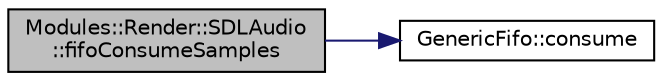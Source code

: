 digraph "Modules::Render::SDLAudio::fifoConsumeSamples"
{
 // INTERACTIVE_SVG=YES
  edge [fontname="Helvetica",fontsize="10",labelfontname="Helvetica",labelfontsize="10"];
  node [fontname="Helvetica",fontsize="10",shape=record];
  rankdir="LR";
  Node1 [label="Modules::Render::SDLAudio\l::fifoConsumeSamples",height=0.2,width=0.4,color="black", fillcolor="grey75", style="filled", fontcolor="black"];
  Node1 -> Node2 [color="midnightblue",fontsize="10",style="solid",fontname="Helvetica"];
  Node2 [label="GenericFifo::consume",height=0.2,width=0.4,color="black", fillcolor="white", style="filled",URL="$class_generic_fifo.html#af7d44db0c2bc1a3d3d61c51281e1abb2"];
}
